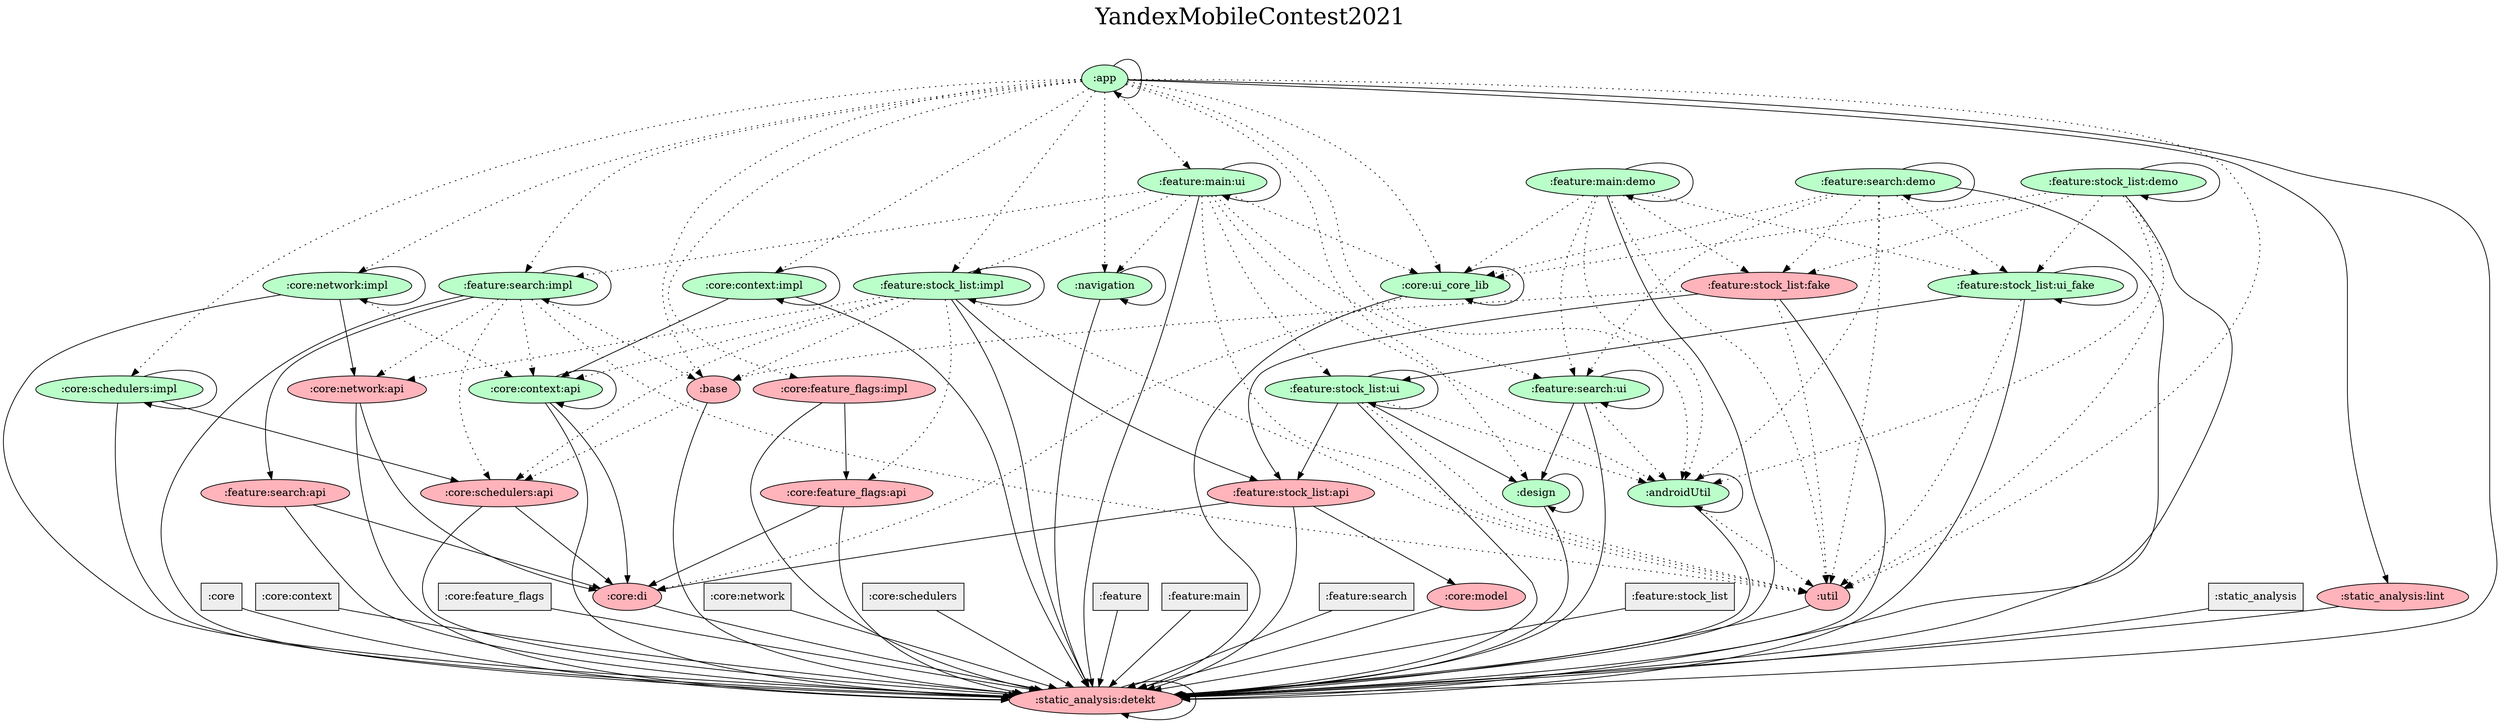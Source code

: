 digraph {
  graph [label="YandexMobileContest2021\n ",labelloc=t,fontsize=30,ranksep=1.4];
  node [style=filled, fillcolor="#bbbbbb"];
  rankdir=TB;

  # Projects

  ":androidUtil" [fillcolor="#baffc9"];
  ":app" [fillcolor="#baffc9"];
  ":base" [fillcolor="#ffb3ba"];
  ":core" [shape=box, fillcolor="#eeeeee"];
  ":core:context" [shape=box, fillcolor="#eeeeee"];
  ":core:context:api" [fillcolor="#baffc9"];
  ":core:context:impl" [fillcolor="#baffc9"];
  ":core:di" [fillcolor="#ffb3ba"];
  ":core:feature_flags" [shape=box, fillcolor="#eeeeee"];
  ":core:feature_flags:api" [fillcolor="#ffb3ba"];
  ":core:feature_flags:impl" [fillcolor="#ffb3ba"];
  ":core:model" [fillcolor="#ffb3ba"];
  ":core:network" [shape=box, fillcolor="#eeeeee"];
  ":core:network:api" [fillcolor="#ffb3ba"];
  ":core:network:impl" [fillcolor="#baffc9"];
  ":core:schedulers" [shape=box, fillcolor="#eeeeee"];
  ":core:schedulers:api" [fillcolor="#ffb3ba"];
  ":core:schedulers:impl" [fillcolor="#baffc9"];
  ":core:ui_core_lib" [fillcolor="#baffc9"];
  ":design" [fillcolor="#baffc9"];
  ":feature" [shape=box, fillcolor="#eeeeee"];
  ":feature:main" [shape=box, fillcolor="#eeeeee"];
  ":feature:main:demo" [fillcolor="#baffc9"];
  ":feature:main:ui" [fillcolor="#baffc9"];
  ":feature:search" [shape=box, fillcolor="#eeeeee"];
  ":feature:search:api" [fillcolor="#ffb3ba"];
  ":feature:search:demo" [fillcolor="#baffc9"];
  ":feature:search:impl" [fillcolor="#baffc9"];
  ":feature:search:ui" [fillcolor="#baffc9"];
  ":feature:stock_list" [shape=box, fillcolor="#eeeeee"];
  ":feature:stock_list:api" [fillcolor="#ffb3ba"];
  ":feature:stock_list:demo" [fillcolor="#baffc9"];
  ":feature:stock_list:fake" [fillcolor="#ffb3ba"];
  ":feature:stock_list:impl" [fillcolor="#baffc9"];
  ":feature:stock_list:ui" [fillcolor="#baffc9"];
  ":feature:stock_list:ui_fake" [fillcolor="#baffc9"];
  ":navigation" [fillcolor="#baffc9"];
  ":static_analysis" [shape=box, fillcolor="#eeeeee"];
  ":static_analysis:detekt" [fillcolor="#ffb3ba"];
  ":static_analysis:lint" [fillcolor="#ffb3ba"];
  ":util" [fillcolor="#ffb3ba"];

  {rank = same; ":core"; ":core:context"; ":core:feature_flags"; ":core:network"; ":core:schedulers"; ":feature"; ":feature:main"; ":feature:search"; ":feature:stock_list"; ":static_analysis";}

  # Dependencies

  ":androidUtil" -> ":androidUtil"
  ":androidUtil" -> ":static_analysis:detekt"
  ":androidUtil" -> ":util" [style=dotted]
  ":app" -> ":app"
  ":app" -> ":static_analysis:detekt"
  ":app" -> ":androidUtil" [style=dotted]
  ":app" -> ":base" [style=dotted]
  ":app" -> ":design" [style=dotted]
  ":app" -> ":core:context:impl" [style=dotted]
  ":app" -> ":core:feature_flags:impl" [style=dotted]
  ":app" -> ":core:network:impl" [style=dotted]
  ":app" -> ":core:schedulers:impl" [style=dotted]
  ":app" -> ":core:ui_core_lib" [style=dotted]
  ":app" -> ":feature:main:ui" [style=dotted]
  ":app" -> ":feature:search:impl" [style=dotted]
  ":app" -> ":feature:stock_list:impl" [style=dotted]
  ":app" -> ":navigation" [style=dotted]
  ":app" -> ":util" [style=dotted]
  ":app" -> ":static_analysis:lint"
  ":base" -> ":static_analysis:detekt"
  ":base" -> ":core:schedulers:api" [style=dotted]
  ":core" -> ":static_analysis:detekt"
  ":design" -> ":design"
  ":design" -> ":static_analysis:detekt"
  ":feature" -> ":static_analysis:detekt"
  ":navigation" -> ":navigation"
  ":navigation" -> ":static_analysis:detekt"
  ":static_analysis" -> ":static_analysis:detekt"
  ":util" -> ":static_analysis:detekt"
  ":core:context" -> ":static_analysis:detekt"
  ":core:di" -> ":static_analysis:detekt"
  ":core:feature_flags" -> ":static_analysis:detekt"
  ":core:model" -> ":static_analysis:detekt"
  ":core:network" -> ":static_analysis:detekt"
  ":core:schedulers" -> ":static_analysis:detekt"
  ":core:ui_core_lib" -> ":core:ui_core_lib"
  ":core:ui_core_lib" -> ":static_analysis:detekt"
  ":core:ui_core_lib" -> ":core:di" [style=dotted]
  ":feature:main" -> ":static_analysis:detekt"
  ":feature:search" -> ":static_analysis:detekt"
  ":feature:stock_list" -> ":static_analysis:detekt"
  ":static_analysis:detekt" -> ":static_analysis:detekt"
  ":static_analysis:lint" -> ":static_analysis:detekt"
  ":core:context:api" -> ":core:di"
  ":core:context:api" -> ":core:context:api"
  ":core:context:api" -> ":static_analysis:detekt"
  ":core:context:impl" -> ":core:context:api"
  ":core:context:impl" -> ":core:context:impl"
  ":core:context:impl" -> ":static_analysis:detekt"
  ":core:feature_flags:api" -> ":core:di"
  ":core:feature_flags:api" -> ":static_analysis:detekt"
  ":core:feature_flags:impl" -> ":core:feature_flags:api"
  ":core:feature_flags:impl" -> ":static_analysis:detekt"
  ":core:network:api" -> ":core:di"
  ":core:network:api" -> ":static_analysis:detekt"
  ":core:network:impl" -> ":core:network:api"
  ":core:network:impl" -> ":core:network:impl"
  ":core:network:impl" -> ":static_analysis:detekt"
  ":core:network:impl" -> ":core:context:api" [style=dotted]
  ":core:schedulers:api" -> ":core:di"
  ":core:schedulers:api" -> ":static_analysis:detekt"
  ":core:schedulers:impl" -> ":core:schedulers:api"
  ":core:schedulers:impl" -> ":core:schedulers:impl"
  ":core:schedulers:impl" -> ":static_analysis:detekt"
  ":feature:main:demo" -> ":feature:main:demo"
  ":feature:main:demo" -> ":static_analysis:detekt"
  ":feature:main:demo" -> ":androidUtil" [style=dotted]
  ":feature:main:demo" -> ":core:ui_core_lib" [style=dotted]
  ":feature:main:demo" -> ":feature:search:ui" [style=dotted]
  ":feature:main:demo" -> ":feature:stock_list:fake" [style=dotted]
  ":feature:main:demo" -> ":feature:stock_list:ui_fake" [style=dotted]
  ":feature:main:demo" -> ":util" [style=dotted]
  ":feature:main:ui" -> ":feature:main:ui"
  ":feature:main:ui" -> ":static_analysis:detekt"
  ":feature:main:ui" -> ":androidUtil" [style=dotted]
  ":feature:main:ui" -> ":core:ui_core_lib" [style=dotted]
  ":feature:main:ui" -> ":feature:search:impl" [style=dotted]
  ":feature:main:ui" -> ":feature:search:ui" [style=dotted]
  ":feature:main:ui" -> ":feature:stock_list:impl" [style=dotted]
  ":feature:main:ui" -> ":feature:stock_list:ui" [style=dotted]
  ":feature:main:ui" -> ":navigation" [style=dotted]
  ":feature:main:ui" -> ":util" [style=dotted]
  ":feature:search:api" -> ":core:di"
  ":feature:search:api" -> ":static_analysis:detekt"
  ":feature:search:demo" -> ":feature:search:demo"
  ":feature:search:demo" -> ":static_analysis:detekt"
  ":feature:search:demo" -> ":androidUtil" [style=dotted]
  ":feature:search:demo" -> ":core:ui_core_lib" [style=dotted]
  ":feature:search:demo" -> ":feature:search:ui" [style=dotted]
  ":feature:search:demo" -> ":feature:stock_list:fake" [style=dotted]
  ":feature:search:demo" -> ":feature:stock_list:ui_fake" [style=dotted]
  ":feature:search:demo" -> ":util" [style=dotted]
  ":feature:search:impl" -> ":feature:search:api"
  ":feature:search:impl" -> ":feature:search:impl"
  ":feature:search:impl" -> ":static_analysis:detekt"
  ":feature:search:impl" -> ":base" [style=dotted]
  ":feature:search:impl" -> ":core:context:api" [style=dotted]
  ":feature:search:impl" -> ":core:network:api" [style=dotted]
  ":feature:search:impl" -> ":core:schedulers:api" [style=dotted]
  ":feature:search:impl" -> ":util" [style=dotted]
  ":feature:search:ui" -> ":design"
  ":feature:search:ui" -> ":feature:search:ui"
  ":feature:search:ui" -> ":static_analysis:detekt"
  ":feature:search:ui" -> ":androidUtil" [style=dotted]
  ":feature:stock_list:api" -> ":core:di"
  ":feature:stock_list:api" -> ":core:model"
  ":feature:stock_list:api" -> ":static_analysis:detekt"
  ":feature:stock_list:demo" -> ":feature:stock_list:demo"
  ":feature:stock_list:demo" -> ":static_analysis:detekt"
  ":feature:stock_list:demo" -> ":androidUtil" [style=dotted]
  ":feature:stock_list:demo" -> ":core:ui_core_lib" [style=dotted]
  ":feature:stock_list:demo" -> ":feature:stock_list:fake" [style=dotted]
  ":feature:stock_list:demo" -> ":feature:stock_list:ui_fake" [style=dotted]
  ":feature:stock_list:demo" -> ":util" [style=dotted]
  ":feature:stock_list:fake" -> ":feature:stock_list:api"
  ":feature:stock_list:fake" -> ":static_analysis:detekt"
  ":feature:stock_list:fake" -> ":base" [style=dotted]
  ":feature:stock_list:fake" -> ":util" [style=dotted]
  ":feature:stock_list:impl" -> ":feature:stock_list:api"
  ":feature:stock_list:impl" -> ":feature:stock_list:impl"
  ":feature:stock_list:impl" -> ":static_analysis:detekt"
  ":feature:stock_list:impl" -> ":base" [style=dotted]
  ":feature:stock_list:impl" -> ":core:context:api" [style=dotted]
  ":feature:stock_list:impl" -> ":core:feature_flags:api" [style=dotted]
  ":feature:stock_list:impl" -> ":core:network:api" [style=dotted]
  ":feature:stock_list:impl" -> ":core:schedulers:api" [style=dotted]
  ":feature:stock_list:impl" -> ":util" [style=dotted]
  ":feature:stock_list:ui" -> ":design"
  ":feature:stock_list:ui" -> ":feature:stock_list:api"
  ":feature:stock_list:ui" -> ":feature:stock_list:ui"
  ":feature:stock_list:ui" -> ":static_analysis:detekt"
  ":feature:stock_list:ui" -> ":androidUtil" [style=dotted]
  ":feature:stock_list:ui" -> ":util" [style=dotted]
  ":feature:stock_list:ui_fake" -> ":feature:stock_list:ui"
  ":feature:stock_list:ui_fake" -> ":feature:stock_list:ui_fake"
  ":feature:stock_list:ui_fake" -> ":static_analysis:detekt"
  ":feature:stock_list:ui_fake" -> ":util" [style=dotted]
}

